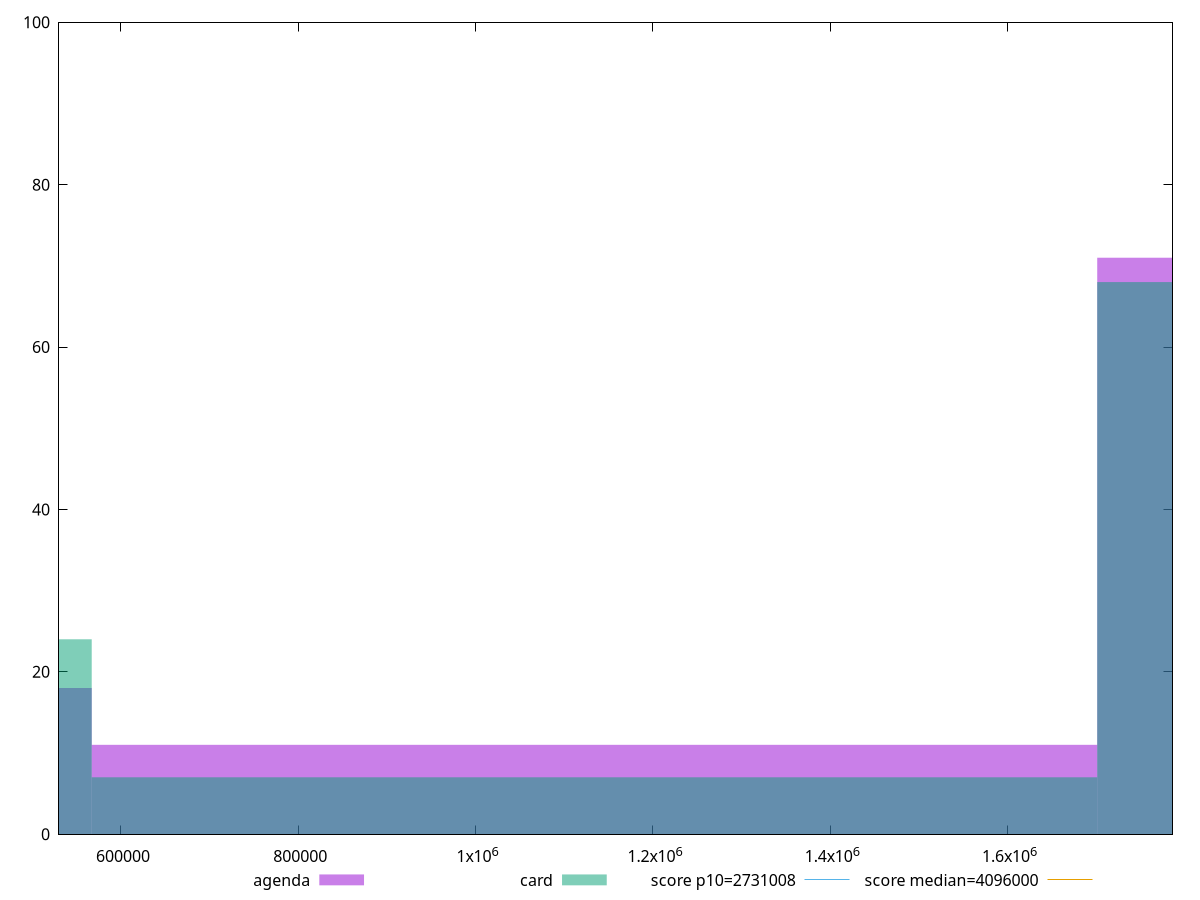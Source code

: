 reset

$agenda <<EOF
1134083.2089985174 11
2268166.4179970347 71
0 18
EOF

$card <<EOF
1134083.2089985174 7
2268166.4179970347 68
0 24
EOF

set key outside below
set boxwidth 1134083.2089985174
set xrange [530145:1786028]
set yrange [0:100]
set trange [0:100]
set style fill transparent solid 0.5 noborder

set parametric
set terminal svg size 640, 500 enhanced background rgb 'white'
set output "report/report_00029_2021-02-24T13-36-40.390Z/total-byte-weight/comparison/histogram/1_vs_2.svg"

plot $agenda title "agenda" with boxes, \
     $card title "card" with boxes, \
     2731008,t title "score p10=2731008", \
     4096000,t title "score median=4096000"

reset
